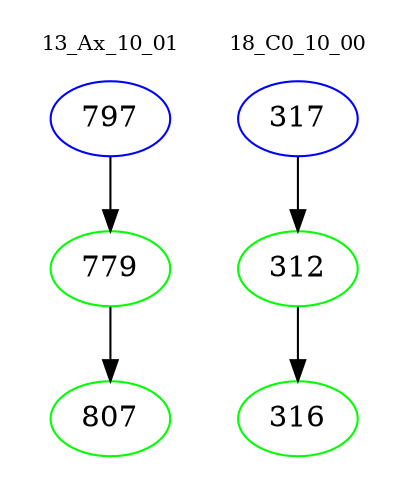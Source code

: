 digraph{
subgraph cluster_0 {
color = white
label = "13_Ax_10_01";
fontsize=10;
T0_797 [label="797", color="blue"]
T0_797 -> T0_779 [color="black"]
T0_779 [label="779", color="green"]
T0_779 -> T0_807 [color="black"]
T0_807 [label="807", color="green"]
}
subgraph cluster_1 {
color = white
label = "18_C0_10_00";
fontsize=10;
T1_317 [label="317", color="blue"]
T1_317 -> T1_312 [color="black"]
T1_312 [label="312", color="green"]
T1_312 -> T1_316 [color="black"]
T1_316 [label="316", color="green"]
}
}
